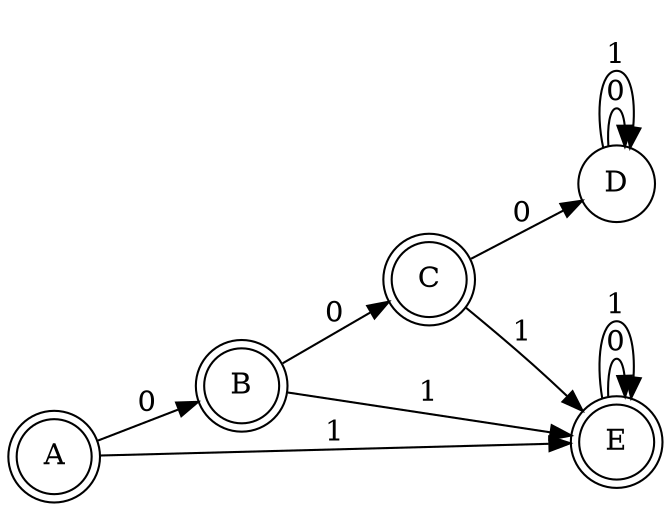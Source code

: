digraph finite_state_machine {
	rankdir=LR size="8,5"
	node [shape=circle]
	D
	node [shape=doublecircle]
	A -> B [label=0]
	A -> E [label=1]
	B -> C [label=0]
	B -> E [label=1]
	C -> D [label=0]
	C -> E [label=1]
	D -> D [label=0]
	D -> D [label=1]
	E -> E [label=0]
	E -> E [label=1]
}
